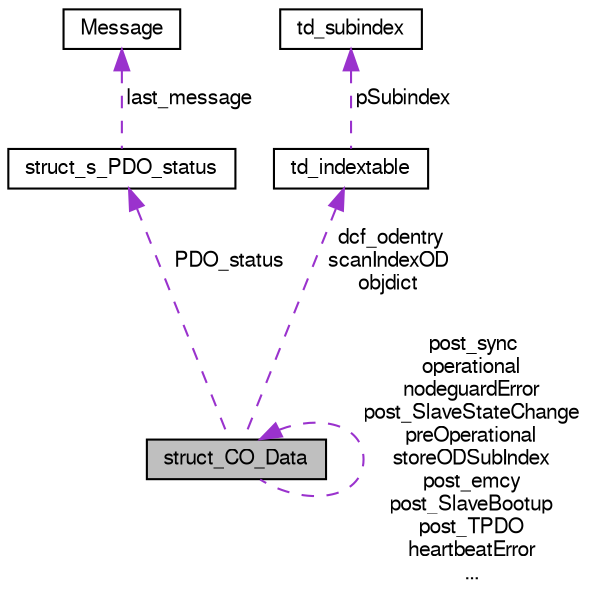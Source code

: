 digraph "struct_CO_Data"
{
  edge [fontname="FreeSans",fontsize="10",labelfontname="FreeSans",labelfontsize="10"];
  node [fontname="FreeSans",fontsize="10",shape=record];
  Node1 [label="struct_CO_Data",height=0.2,width=0.4,color="black", fillcolor="grey75", style="filled" fontcolor="black"];
  Node2 -> Node1 [dir="back",color="darkorchid3",fontsize="10",style="dashed",label=" PDO_status" ,fontname="FreeSans"];
  Node2 [label="struct_s_PDO_status",height=0.2,width=0.4,color="black", fillcolor="white", style="filled",URL="$structstruct__s__PDO__status.html"];
  Node3 -> Node2 [dir="back",color="darkorchid3",fontsize="10",style="dashed",label=" last_message" ,fontname="FreeSans"];
  Node3 [label="Message",height=0.2,width=0.4,color="black", fillcolor="white", style="filled",URL="$structMessage.html",tooltip="The CAN message structure. "];
  Node4 -> Node1 [dir="back",color="darkorchid3",fontsize="10",style="dashed",label=" dcf_odentry\nscanIndexOD\nobjdict" ,fontname="FreeSans"];
  Node4 [label="td_indextable",height=0.2,width=0.4,color="black", fillcolor="white", style="filled",URL="$structtd__indextable.html"];
  Node5 -> Node4 [dir="back",color="darkorchid3",fontsize="10",style="dashed",label=" pSubindex" ,fontname="FreeSans"];
  Node5 [label="td_subindex",height=0.2,width=0.4,color="black", fillcolor="white", style="filled",URL="$structtd__subindex.html"];
  Node1 -> Node1 [dir="back",color="darkorchid3",fontsize="10",style="dashed",label=" post_sync\noperational\nnodeguardError\npost_SlaveStateChange\npreOperational\nstoreODSubIndex\npost_emcy\npost_SlaveBootup\npost_TPDO\nheartbeatError\n..." ,fontname="FreeSans"];
}
